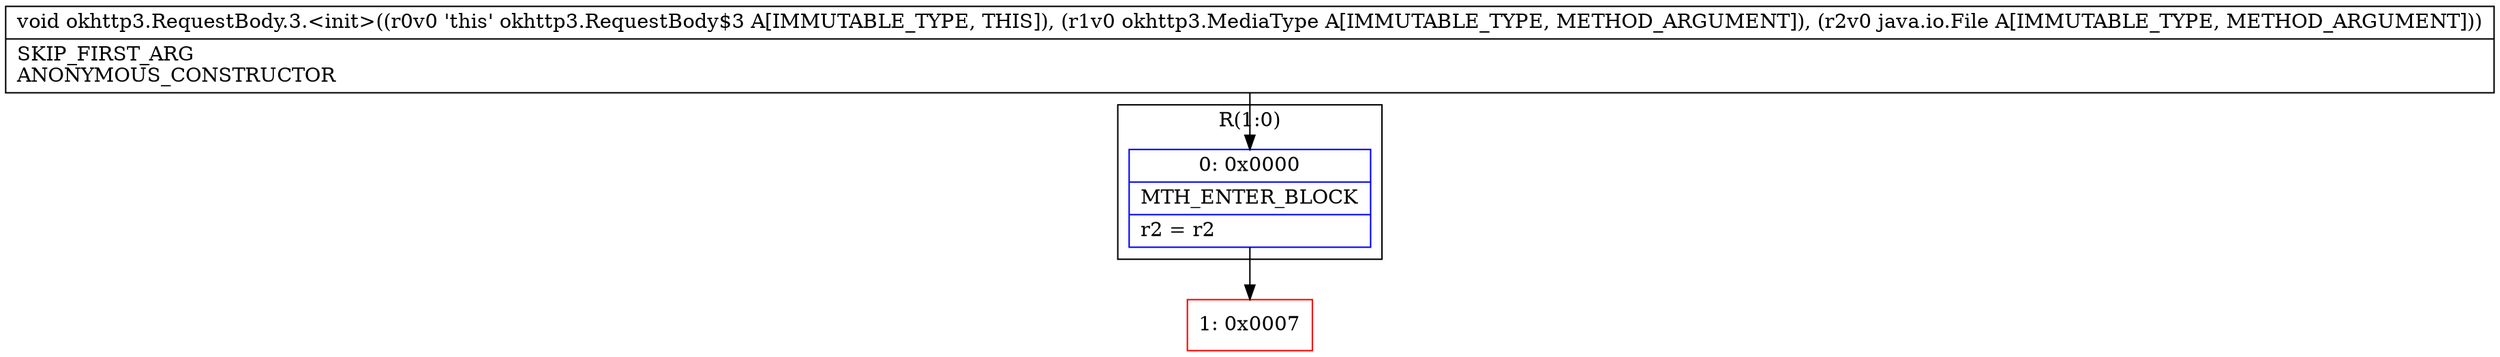 digraph "CFG forokhttp3.RequestBody.3.\<init\>(Lokhttp3\/MediaType;Ljava\/io\/File;)V" {
subgraph cluster_Region_1364028872 {
label = "R(1:0)";
node [shape=record,color=blue];
Node_0 [shape=record,label="{0\:\ 0x0000|MTH_ENTER_BLOCK\l|r2 = r2\l}"];
}
Node_1 [shape=record,color=red,label="{1\:\ 0x0007}"];
MethodNode[shape=record,label="{void okhttp3.RequestBody.3.\<init\>((r0v0 'this' okhttp3.RequestBody$3 A[IMMUTABLE_TYPE, THIS]), (r1v0 okhttp3.MediaType A[IMMUTABLE_TYPE, METHOD_ARGUMENT]), (r2v0 java.io.File A[IMMUTABLE_TYPE, METHOD_ARGUMENT]))  | SKIP_FIRST_ARG\lANONYMOUS_CONSTRUCTOR\l}"];
MethodNode -> Node_0;
Node_0 -> Node_1;
}

